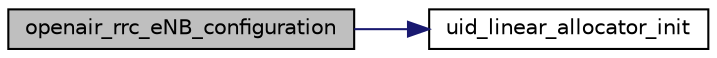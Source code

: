 digraph "openair_rrc_eNB_configuration"
{
 // LATEX_PDF_SIZE
  edge [fontname="Helvetica",fontsize="10",labelfontname="Helvetica",labelfontsize="10"];
  node [fontname="Helvetica",fontsize="10",shape=record];
  rankdir="LR";
  Node1 [label="openair_rrc_eNB_configuration",height=0.2,width=0.4,color="black", fillcolor="grey75", style="filled", fontcolor="black",tooltip=" "];
  Node1 -> Node2 [color="midnightblue",fontsize="10",style="solid",fontname="Helvetica"];
  Node2 [label="uid_linear_allocator_init",height=0.2,width=0.4,color="black", fillcolor="white", style="filled",URL="$rrc__eNB__UE__context_8c.html#a878549802d55727c9a1621d5d408d7d6",tooltip=" "];
}
